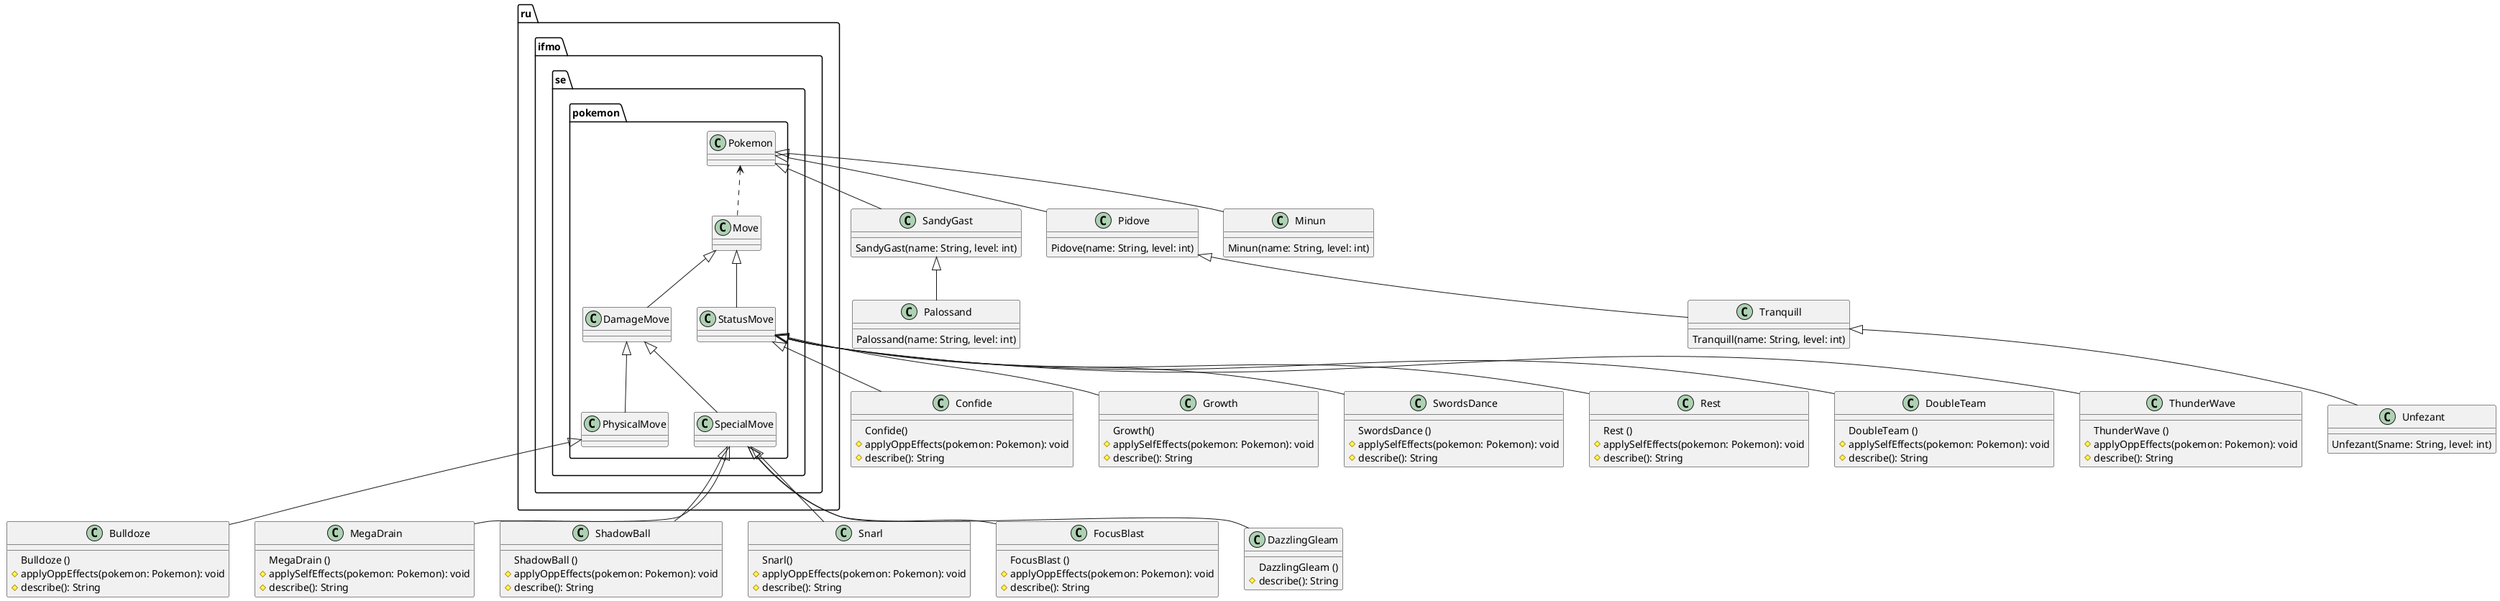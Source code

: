 @startuml
namespace ru.ifmo.se.pokemon{
class Pokemon{}
class Move{}
class StatusMove{}
class DamageMove{}
class PhysicalMove{}
class SpecialMove{}
Move<|-- StatusMove
Move<|-- DamageMove
DamageMove<|-- PhysicalMove
DamageMove<|-- SpecialMove
Pokemon <.. Move

}

class SandyGast{
SandyGast(name: String, level: int)
}
class Palossand{
Palossand(name: String, level: int)
}
class Pidove{
Pidove(name: String, level: int)

}
class Tranquill{
Tranquill(name: String, level: int)
}
class Unfezant{
Unfezant(Sname: String, level: int)
}
class Minun{
Minun(name: String, level: int)
}
ru.ifmo.se.pokemon.Pokemon<|--SandyGast
SandyGast<|--Palossand
ru.ifmo.se.pokemon.Pokemon<|--Pidove
Pidove<|--Tranquill
Tranquill<|-- Unfezant
ru.ifmo.se.pokemon.Pokemon<|--Minun

class Confide{
Confide()
#applyOppEffects(pokemon: Pokemon): void
#describe(): String
}
class Growth{
Growth()
#applySelfEffects(pokemon: Pokemon): void
#describe(): String
}
class SwordsDance {
 SwordsDance ()
 #applySelfEffects(pokemon: Pokemon): void
 #describe(): String
 }
class MegaDrain {
  MegaDrain ()
  #applySelfEffects(pokemon: Pokemon): void
  #describe(): String
}
class ShadowBall {
ShadowBall ()
#applyOppEffects(pokemon: Pokemon): void
#describe(): String
}
class Rest {
Rest ()
#applySelfEffects(pokemon: Pokemon): void
#describe(): String
}
class Snarl {
Snarl()
#applyOppEffects(pokemon: Pokemon): void
#describe(): String
}
class Bulldoze {
Bulldoze ()
#applyOppEffects(pokemon: Pokemon): void
#describe(): String
}
class DoubleTeam {
DoubleTeam ()
#applySelfEffects(pokemon: Pokemon): void
#describe(): String
}
class ThunderWave {
ThunderWave ()
#applyOppEffects(pokemon: Pokemon): void
#describe(): String
}
class FocusBlast {
FocusBlast ()
#applyOppEffects(pokemon: Pokemon): void
#describe(): String
}
class DazzlingGleam {
DazzlingGleam ()
#describe(): String
}

ru.ifmo.se.pokemon.StatusMove <|-- DoubleTeam
ru.ifmo.se.pokemon.StatusMove <|-- Rest
ru.ifmo.se.pokemon.StatusMove <|-- Confide
ru.ifmo.se.pokemon.StatusMove <|-- ThunderWave
ru.ifmo.se.pokemon.StatusMove <|-- SwordsDance
ru.ifmo.se.pokemon.StatusMove <|-- Growth
ru.ifmo.se.pokemon.PhysicalMove <|-- Bulldoze
ru.ifmo.se.pokemon.SpecialMove <|-- FocusBlast
ru.ifmo.se.pokemon.SpecialMove <|-- MegaDrain
ru.ifmo.se.pokemon.SpecialMove <|-- Snarl
ru.ifmo.se.pokemon.SpecialMove <|-- DazzlingGleam
ru.ifmo.se.pokemon.SpecialMove <|-- ShadowBall


@enduml
